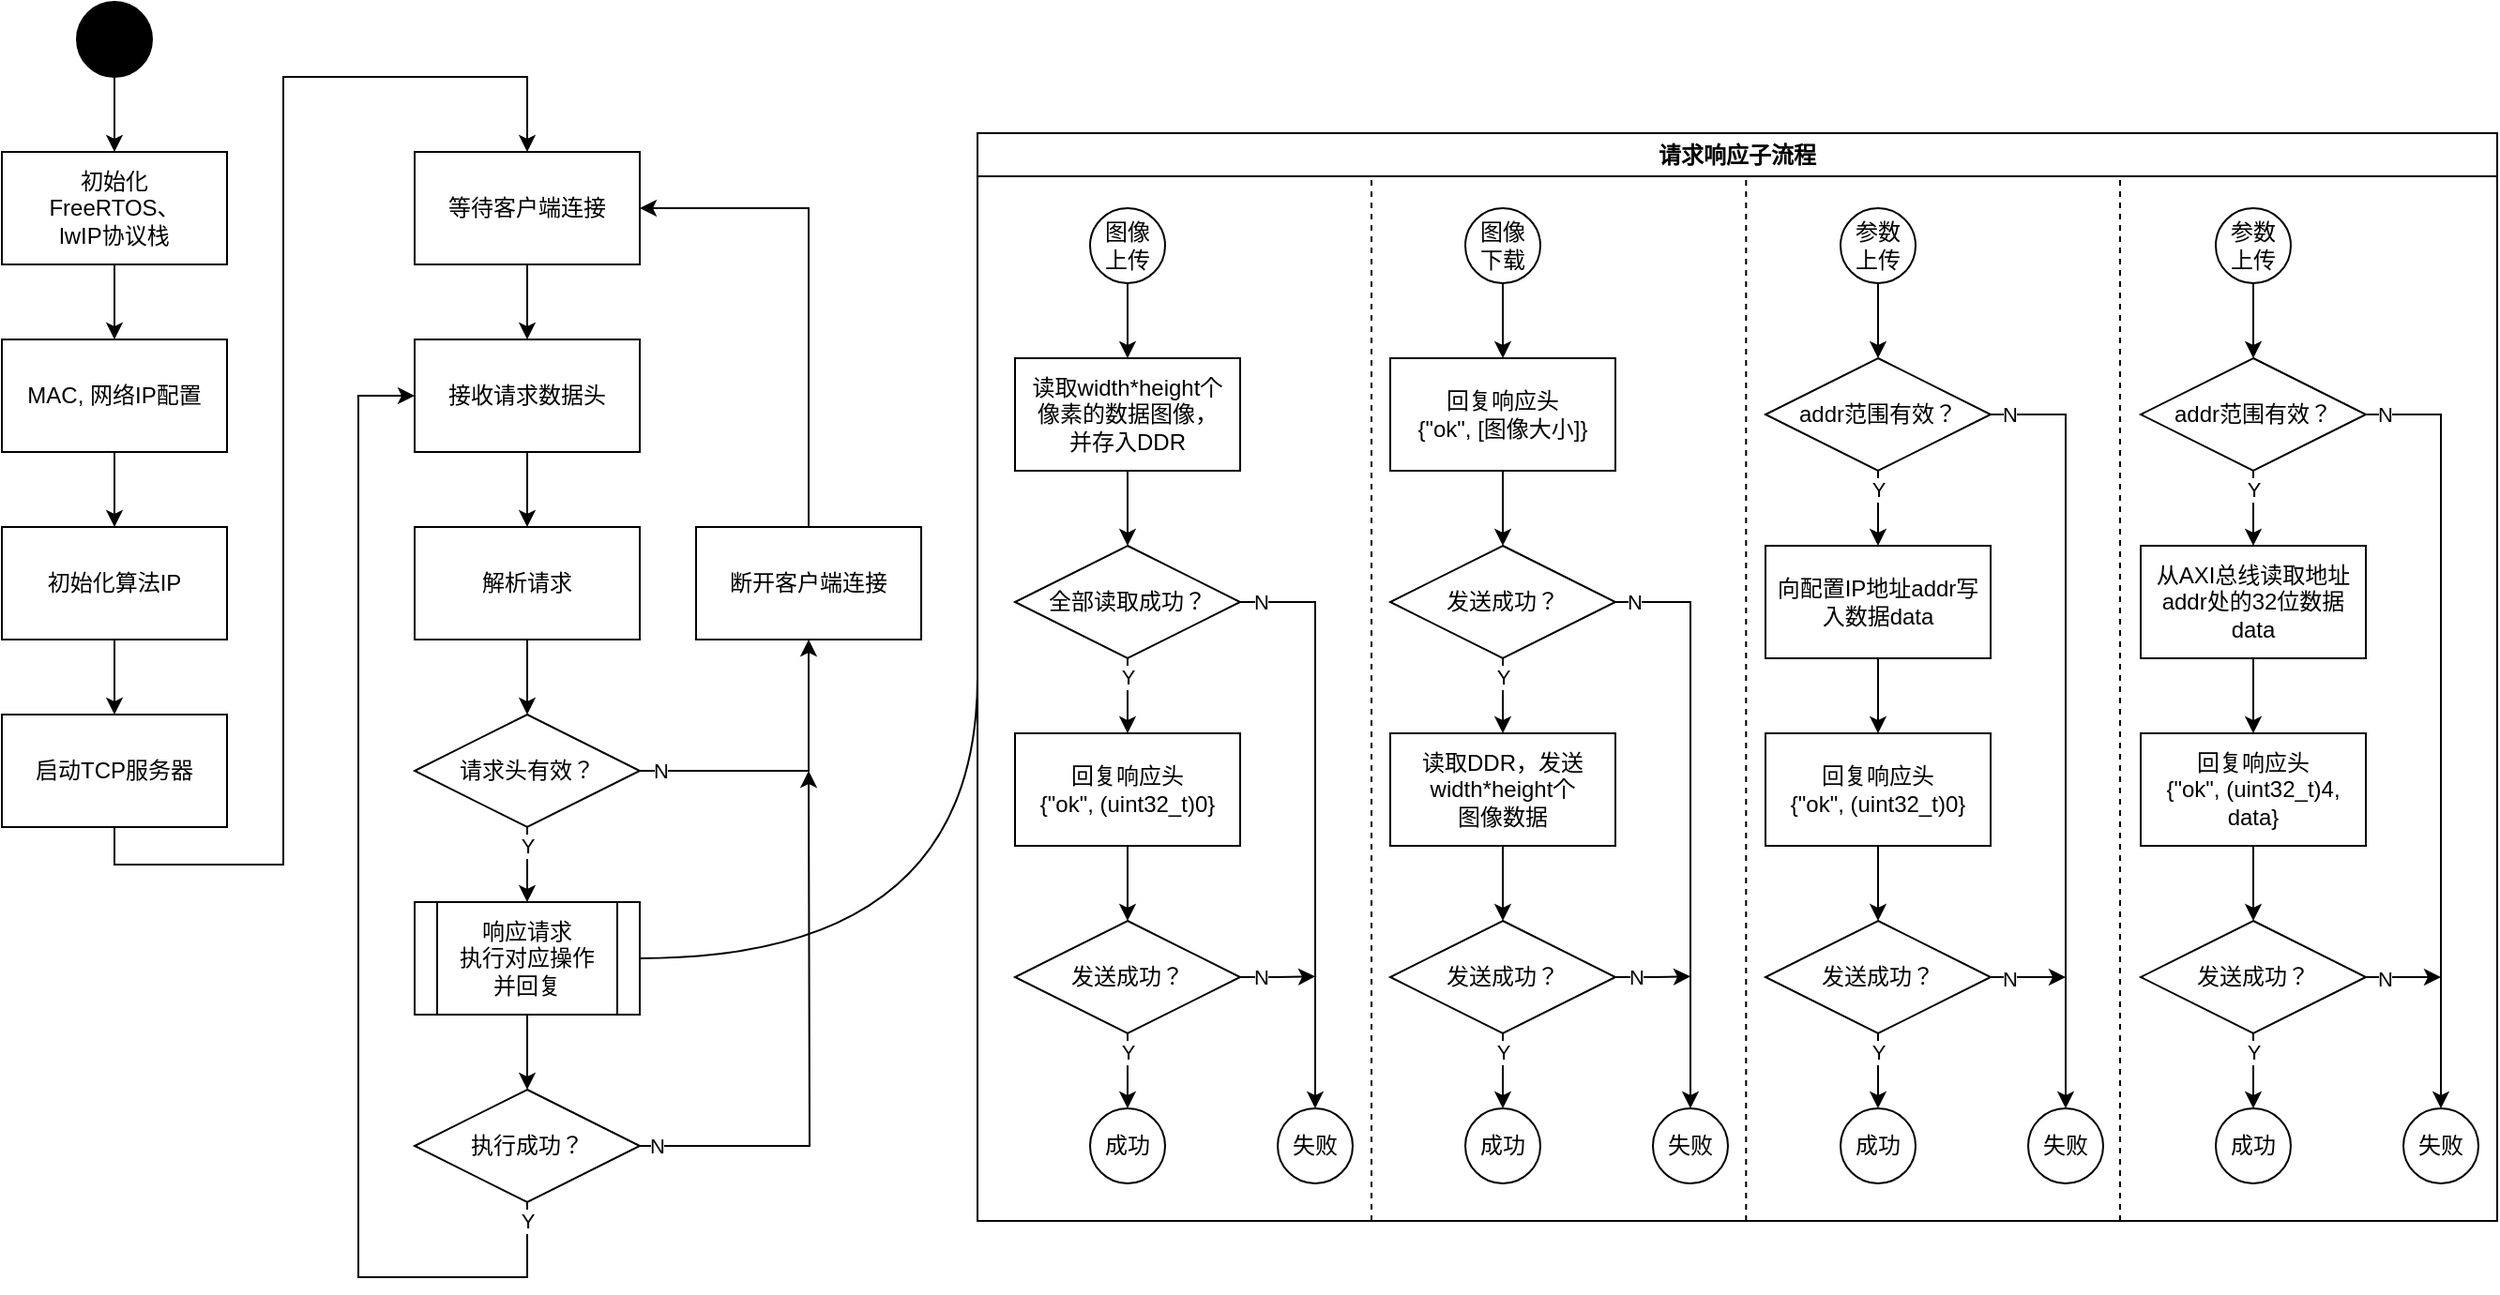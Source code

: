 <mxfile version="24.7.17">
  <diagram name="第 1 页" id="Av57uVPPr5neI0YAgq-q">
    <mxGraphModel dx="1740" dy="1040" grid="1" gridSize="10" guides="1" tooltips="1" connect="1" arrows="1" fold="1" page="1" pageScale="1" pageWidth="1169" pageHeight="827" math="0" shadow="0">
      <root>
        <mxCell id="0" />
        <mxCell id="1" parent="0" />
        <mxCell id="zGsJtaL-EvxE9tPqCpzB-6" value="" style="edgeStyle=orthogonalEdgeStyle;rounded=0;orthogonalLoop=1;jettySize=auto;html=1;entryX=0.5;entryY=0;entryDx=0;entryDy=0;exitX=0.5;exitY=1;exitDx=0;exitDy=0;" edge="1" parent="1" source="zGsJtaL-EvxE9tPqCpzB-1" target="zGsJtaL-EvxE9tPqCpzB-4">
          <mxGeometry relative="1" as="geometry">
            <mxPoint x="100" y="240" as="targetPoint" />
          </mxGeometry>
        </mxCell>
        <mxCell id="zGsJtaL-EvxE9tPqCpzB-1" value="初始化&lt;div&gt;FreeRTOS、&lt;/div&gt;&lt;div&gt;lwIP协议栈&lt;/div&gt;" style="rounded=0;whiteSpace=wrap;html=1;" vertex="1" parent="1">
          <mxGeometry x="40" y="120" width="120" height="60" as="geometry" />
        </mxCell>
        <mxCell id="zGsJtaL-EvxE9tPqCpzB-3" style="edgeStyle=orthogonalEdgeStyle;rounded=0;orthogonalLoop=1;jettySize=auto;html=1;exitX=0.5;exitY=1;exitDx=0;exitDy=0;entryX=0.5;entryY=0;entryDx=0;entryDy=0;" edge="1" parent="1" source="zGsJtaL-EvxE9tPqCpzB-2" target="zGsJtaL-EvxE9tPqCpzB-1">
          <mxGeometry relative="1" as="geometry" />
        </mxCell>
        <mxCell id="zGsJtaL-EvxE9tPqCpzB-2" value="" style="ellipse;whiteSpace=wrap;html=1;aspect=fixed;fillColor=#000000;" vertex="1" parent="1">
          <mxGeometry x="80" y="40" width="40" height="40" as="geometry" />
        </mxCell>
        <mxCell id="zGsJtaL-EvxE9tPqCpzB-10" style="edgeStyle=orthogonalEdgeStyle;rounded=0;orthogonalLoop=1;jettySize=auto;html=1;exitX=0.5;exitY=1;exitDx=0;exitDy=0;entryX=0.5;entryY=0;entryDx=0;entryDy=0;" edge="1" parent="1" source="zGsJtaL-EvxE9tPqCpzB-4" target="zGsJtaL-EvxE9tPqCpzB-8">
          <mxGeometry relative="1" as="geometry" />
        </mxCell>
        <mxCell id="zGsJtaL-EvxE9tPqCpzB-4" value="MAC, 网络IP配置" style="rounded=0;whiteSpace=wrap;html=1;" vertex="1" parent="1">
          <mxGeometry x="40" y="220" width="120" height="60" as="geometry" />
        </mxCell>
        <mxCell id="zGsJtaL-EvxE9tPqCpzB-11" style="edgeStyle=orthogonalEdgeStyle;rounded=0;orthogonalLoop=1;jettySize=auto;html=1;exitX=0.5;exitY=1;exitDx=0;exitDy=0;entryX=0.5;entryY=0;entryDx=0;entryDy=0;" edge="1" parent="1" source="zGsJtaL-EvxE9tPqCpzB-8" target="zGsJtaL-EvxE9tPqCpzB-12">
          <mxGeometry relative="1" as="geometry">
            <mxPoint x="100" y="420" as="targetPoint" />
          </mxGeometry>
        </mxCell>
        <mxCell id="zGsJtaL-EvxE9tPqCpzB-8" value="初始化算法IP" style="rounded=0;whiteSpace=wrap;html=1;" vertex="1" parent="1">
          <mxGeometry x="40" y="320" width="120" height="60" as="geometry" />
        </mxCell>
        <mxCell id="zGsJtaL-EvxE9tPqCpzB-15" style="edgeStyle=orthogonalEdgeStyle;rounded=0;orthogonalLoop=1;jettySize=auto;html=1;exitX=0.5;exitY=1;exitDx=0;exitDy=0;entryX=0.5;entryY=0;entryDx=0;entryDy=0;" edge="1" parent="1" source="zGsJtaL-EvxE9tPqCpzB-12" target="zGsJtaL-EvxE9tPqCpzB-14">
          <mxGeometry relative="1" as="geometry">
            <Array as="points">
              <mxPoint x="100" y="500" />
              <mxPoint x="190" y="500" />
              <mxPoint x="190" y="80" />
              <mxPoint x="320" y="80" />
            </Array>
          </mxGeometry>
        </mxCell>
        <mxCell id="zGsJtaL-EvxE9tPqCpzB-12" value="启动TCP服务器" style="rounded=0;whiteSpace=wrap;html=1;" vertex="1" parent="1">
          <mxGeometry x="40" y="420" width="120" height="60" as="geometry" />
        </mxCell>
        <mxCell id="zGsJtaL-EvxE9tPqCpzB-16" style="edgeStyle=orthogonalEdgeStyle;rounded=0;orthogonalLoop=1;jettySize=auto;html=1;exitX=0.5;exitY=1;exitDx=0;exitDy=0;" edge="1" parent="1" source="zGsJtaL-EvxE9tPqCpzB-14">
          <mxGeometry relative="1" as="geometry">
            <mxPoint x="320" y="220" as="targetPoint" />
          </mxGeometry>
        </mxCell>
        <mxCell id="zGsJtaL-EvxE9tPqCpzB-14" value="等待客户端连接" style="rounded=0;whiteSpace=wrap;html=1;" vertex="1" parent="1">
          <mxGeometry x="260" y="120" width="120" height="60" as="geometry" />
        </mxCell>
        <mxCell id="zGsJtaL-EvxE9tPqCpzB-24" style="edgeStyle=orthogonalEdgeStyle;rounded=0;orthogonalLoop=1;jettySize=auto;html=1;exitX=0.5;exitY=1;exitDx=0;exitDy=0;entryX=0.5;entryY=0;entryDx=0;entryDy=0;" edge="1" parent="1" source="zGsJtaL-EvxE9tPqCpzB-17" target="zGsJtaL-EvxE9tPqCpzB-18">
          <mxGeometry relative="1" as="geometry" />
        </mxCell>
        <mxCell id="zGsJtaL-EvxE9tPqCpzB-17" value="接收请求数据头" style="rounded=0;whiteSpace=wrap;html=1;" vertex="1" parent="1">
          <mxGeometry x="260" y="220" width="120" height="60" as="geometry" />
        </mxCell>
        <mxCell id="zGsJtaL-EvxE9tPqCpzB-20" style="edgeStyle=orthogonalEdgeStyle;rounded=0;orthogonalLoop=1;jettySize=auto;html=1;entryX=0.5;entryY=0;entryDx=0;entryDy=0;exitX=0.5;exitY=1;exitDx=0;exitDy=0;" edge="1" parent="1" source="zGsJtaL-EvxE9tPqCpzB-22" target="zGsJtaL-EvxE9tPqCpzB-50">
          <mxGeometry relative="1" as="geometry">
            <mxPoint x="320" y="520" as="targetPoint" />
          </mxGeometry>
        </mxCell>
        <mxCell id="zGsJtaL-EvxE9tPqCpzB-37" value="Y" style="edgeLabel;html=1;align=center;verticalAlign=middle;resizable=0;points=[];" vertex="1" connectable="0" parent="zGsJtaL-EvxE9tPqCpzB-20">
          <mxGeometry x="-0.46" relative="1" as="geometry">
            <mxPoint y="-1" as="offset" />
          </mxGeometry>
        </mxCell>
        <mxCell id="zGsJtaL-EvxE9tPqCpzB-25" style="edgeStyle=orthogonalEdgeStyle;rounded=0;orthogonalLoop=1;jettySize=auto;html=1;exitX=0.5;exitY=1;exitDx=0;exitDy=0;entryX=0.5;entryY=0;entryDx=0;entryDy=0;" edge="1" parent="1" source="zGsJtaL-EvxE9tPqCpzB-18" target="zGsJtaL-EvxE9tPqCpzB-22">
          <mxGeometry relative="1" as="geometry" />
        </mxCell>
        <mxCell id="zGsJtaL-EvxE9tPqCpzB-18" value="解析请求" style="rounded=0;whiteSpace=wrap;html=1;" vertex="1" parent="1">
          <mxGeometry x="260" y="320" width="120" height="60" as="geometry" />
        </mxCell>
        <mxCell id="zGsJtaL-EvxE9tPqCpzB-33" style="edgeStyle=orthogonalEdgeStyle;rounded=0;orthogonalLoop=1;jettySize=auto;html=1;exitX=0.5;exitY=1;exitDx=0;exitDy=0;entryX=0.5;entryY=0;entryDx=0;entryDy=0;" edge="1" parent="1" source="zGsJtaL-EvxE9tPqCpzB-50" target="zGsJtaL-EvxE9tPqCpzB-31">
          <mxGeometry relative="1" as="geometry">
            <mxPoint x="320" y="580" as="sourcePoint" />
          </mxGeometry>
        </mxCell>
        <mxCell id="zGsJtaL-EvxE9tPqCpzB-29" style="edgeStyle=orthogonalEdgeStyle;rounded=0;orthogonalLoop=1;jettySize=auto;html=1;exitX=1;exitY=0.5;exitDx=0;exitDy=0;entryX=0.5;entryY=1;entryDx=0;entryDy=0;" edge="1" parent="1" source="zGsJtaL-EvxE9tPqCpzB-22" target="zGsJtaL-EvxE9tPqCpzB-27">
          <mxGeometry relative="1" as="geometry" />
        </mxCell>
        <mxCell id="zGsJtaL-EvxE9tPqCpzB-38" value="N" style="edgeLabel;html=1;align=center;verticalAlign=middle;resizable=0;points=[];" vertex="1" connectable="0" parent="zGsJtaL-EvxE9tPqCpzB-29">
          <mxGeometry x="-0.708" relative="1" as="geometry">
            <mxPoint x="-13" as="offset" />
          </mxGeometry>
        </mxCell>
        <mxCell id="zGsJtaL-EvxE9tPqCpzB-22" value="请求头有效？" style="rhombus;whiteSpace=wrap;html=1;" vertex="1" parent="1">
          <mxGeometry x="260" y="420" width="120" height="60" as="geometry" />
        </mxCell>
        <mxCell id="zGsJtaL-EvxE9tPqCpzB-28" style="edgeStyle=orthogonalEdgeStyle;rounded=0;orthogonalLoop=1;jettySize=auto;html=1;exitX=0.5;exitY=0;exitDx=0;exitDy=0;entryX=1;entryY=0.5;entryDx=0;entryDy=0;" edge="1" parent="1" source="zGsJtaL-EvxE9tPqCpzB-27" target="zGsJtaL-EvxE9tPqCpzB-14">
          <mxGeometry relative="1" as="geometry" />
        </mxCell>
        <mxCell id="zGsJtaL-EvxE9tPqCpzB-27" value="断开客户端连接" style="rounded=0;whiteSpace=wrap;html=1;" vertex="1" parent="1">
          <mxGeometry x="410" y="320" width="120" height="60" as="geometry" />
        </mxCell>
        <mxCell id="zGsJtaL-EvxE9tPqCpzB-32" style="edgeStyle=orthogonalEdgeStyle;rounded=0;orthogonalLoop=1;jettySize=auto;html=1;exitX=1;exitY=0.5;exitDx=0;exitDy=0;" edge="1" parent="1" source="zGsJtaL-EvxE9tPqCpzB-31">
          <mxGeometry relative="1" as="geometry">
            <mxPoint x="470" y="450" as="targetPoint" />
          </mxGeometry>
        </mxCell>
        <mxCell id="zGsJtaL-EvxE9tPqCpzB-39" value="N" style="edgeLabel;html=1;align=center;verticalAlign=middle;resizable=0;points=[];" vertex="1" connectable="0" parent="zGsJtaL-EvxE9tPqCpzB-32">
          <mxGeometry x="-0.84" relative="1" as="geometry">
            <mxPoint x="-14" as="offset" />
          </mxGeometry>
        </mxCell>
        <mxCell id="zGsJtaL-EvxE9tPqCpzB-34" style="edgeStyle=orthogonalEdgeStyle;rounded=0;orthogonalLoop=1;jettySize=auto;html=1;exitX=0.5;exitY=1;exitDx=0;exitDy=0;entryX=0;entryY=0.5;entryDx=0;entryDy=0;" edge="1" parent="1" source="zGsJtaL-EvxE9tPqCpzB-31" target="zGsJtaL-EvxE9tPqCpzB-17">
          <mxGeometry relative="1" as="geometry">
            <Array as="points">
              <mxPoint x="320" y="720" />
              <mxPoint x="230" y="720" />
              <mxPoint x="230" y="250" />
            </Array>
          </mxGeometry>
        </mxCell>
        <mxCell id="zGsJtaL-EvxE9tPqCpzB-40" value="Y" style="edgeLabel;html=1;align=center;verticalAlign=middle;resizable=0;points=[];" vertex="1" connectable="0" parent="zGsJtaL-EvxE9tPqCpzB-34">
          <mxGeometry x="-0.95" y="2" relative="1" as="geometry">
            <mxPoint x="-2" y="-6" as="offset" />
          </mxGeometry>
        </mxCell>
        <mxCell id="zGsJtaL-EvxE9tPqCpzB-31" value="执行成功？" style="rhombus;whiteSpace=wrap;html=1;" vertex="1" parent="1">
          <mxGeometry x="260" y="620" width="120" height="60" as="geometry" />
        </mxCell>
        <mxCell id="zGsJtaL-EvxE9tPqCpzB-44" style="edgeStyle=orthogonalEdgeStyle;rounded=0;orthogonalLoop=1;jettySize=auto;html=1;exitX=0.5;exitY=1;exitDx=0;exitDy=0;entryX=0.5;entryY=0;entryDx=0;entryDy=0;" edge="1" parent="1" source="zGsJtaL-EvxE9tPqCpzB-42" target="zGsJtaL-EvxE9tPqCpzB-43">
          <mxGeometry relative="1" as="geometry" />
        </mxCell>
        <mxCell id="zGsJtaL-EvxE9tPqCpzB-42" value="读取width*height个&lt;div&gt;像素的数据图像，&lt;/div&gt;&lt;div&gt;并存入DDR&lt;/div&gt;" style="rounded=0;whiteSpace=wrap;html=1;" vertex="1" parent="1">
          <mxGeometry x="580" y="230" width="120" height="60" as="geometry" />
        </mxCell>
        <mxCell id="zGsJtaL-EvxE9tPqCpzB-48" style="edgeStyle=orthogonalEdgeStyle;rounded=0;orthogonalLoop=1;jettySize=auto;html=1;exitX=0.5;exitY=1;exitDx=0;exitDy=0;entryX=0.5;entryY=0;entryDx=0;entryDy=0;" edge="1" parent="1" source="zGsJtaL-EvxE9tPqCpzB-43" target="zGsJtaL-EvxE9tPqCpzB-47">
          <mxGeometry relative="1" as="geometry">
            <mxPoint x="800" y="410" as="targetPoint" />
            <Array as="points">
              <mxPoint x="640" y="420" />
              <mxPoint x="640" y="420" />
            </Array>
          </mxGeometry>
        </mxCell>
        <mxCell id="zGsJtaL-EvxE9tPqCpzB-110" value="Y" style="edgeLabel;html=1;align=center;verticalAlign=middle;resizable=0;points=[];" vertex="1" connectable="0" parent="zGsJtaL-EvxE9tPqCpzB-48">
          <mxGeometry x="0.06" y="-1" relative="1" as="geometry">
            <mxPoint x="1" y="-11" as="offset" />
          </mxGeometry>
        </mxCell>
        <mxCell id="zGsJtaL-EvxE9tPqCpzB-58" style="edgeStyle=orthogonalEdgeStyle;rounded=0;orthogonalLoop=1;jettySize=auto;html=1;exitX=1;exitY=0.5;exitDx=0;exitDy=0;entryX=0.5;entryY=0;entryDx=0;entryDy=0;" edge="1" parent="1" source="zGsJtaL-EvxE9tPqCpzB-43" target="zGsJtaL-EvxE9tPqCpzB-53">
          <mxGeometry relative="1" as="geometry" />
        </mxCell>
        <mxCell id="zGsJtaL-EvxE9tPqCpzB-109" value="N" style="edgeLabel;html=1;align=center;verticalAlign=middle;resizable=0;points=[];" vertex="1" connectable="0" parent="zGsJtaL-EvxE9tPqCpzB-58">
          <mxGeometry x="-0.907" y="1" relative="1" as="geometry">
            <mxPoint x="-4" y="1" as="offset" />
          </mxGeometry>
        </mxCell>
        <mxCell id="zGsJtaL-EvxE9tPqCpzB-43" value="全部读取成功？" style="rhombus;whiteSpace=wrap;html=1;" vertex="1" parent="1">
          <mxGeometry x="580" y="330" width="120" height="60" as="geometry" />
        </mxCell>
        <mxCell id="zGsJtaL-EvxE9tPqCpzB-46" style="edgeStyle=orthogonalEdgeStyle;rounded=0;orthogonalLoop=1;jettySize=auto;html=1;exitX=0.5;exitY=1;exitDx=0;exitDy=0;entryX=0.5;entryY=0;entryDx=0;entryDy=0;" edge="1" parent="1" source="zGsJtaL-EvxE9tPqCpzB-51" target="zGsJtaL-EvxE9tPqCpzB-42">
          <mxGeometry relative="1" as="geometry">
            <mxPoint x="640" y="190.0" as="sourcePoint" />
          </mxGeometry>
        </mxCell>
        <mxCell id="zGsJtaL-EvxE9tPqCpzB-47" value="回复响应头&lt;div&gt;{&quot;ok&quot;, (uint32_t)0}&lt;/div&gt;" style="rounded=0;whiteSpace=wrap;html=1;" vertex="1" parent="1">
          <mxGeometry x="580" y="430" width="120" height="60" as="geometry" />
        </mxCell>
        <mxCell id="zGsJtaL-EvxE9tPqCpzB-125" style="edgeStyle=orthogonalEdgeStyle;rounded=0;orthogonalLoop=1;jettySize=auto;html=1;exitX=1;exitY=0.5;exitDx=0;exitDy=0;entryX=0;entryY=0.5;entryDx=0;entryDy=0;curved=1;endArrow=none;endFill=0;" edge="1" parent="1" source="zGsJtaL-EvxE9tPqCpzB-50" target="zGsJtaL-EvxE9tPqCpzB-107">
          <mxGeometry relative="1" as="geometry">
            <Array as="points">
              <mxPoint x="560" y="550" />
            </Array>
          </mxGeometry>
        </mxCell>
        <mxCell id="zGsJtaL-EvxE9tPqCpzB-50" value="响应请求&lt;div&gt;执行对应操作&lt;/div&gt;&lt;div&gt;并回复&lt;/div&gt;" style="shape=process;whiteSpace=wrap;html=1;backgroundOutline=1;" vertex="1" parent="1">
          <mxGeometry x="260" y="520" width="120" height="60" as="geometry" />
        </mxCell>
        <mxCell id="zGsJtaL-EvxE9tPqCpzB-51" value="图像&lt;div&gt;上传&lt;/div&gt;" style="ellipse;whiteSpace=wrap;html=1;aspect=fixed;" vertex="1" parent="1">
          <mxGeometry x="620" y="150" width="40" height="40" as="geometry" />
        </mxCell>
        <mxCell id="zGsJtaL-EvxE9tPqCpzB-52" value="成功" style="ellipse;whiteSpace=wrap;html=1;aspect=fixed;" vertex="1" parent="1">
          <mxGeometry x="620" y="630" width="40" height="40" as="geometry" />
        </mxCell>
        <mxCell id="zGsJtaL-EvxE9tPqCpzB-53" value="失败" style="ellipse;whiteSpace=wrap;html=1;aspect=fixed;" vertex="1" parent="1">
          <mxGeometry x="720" y="630" width="40" height="40" as="geometry" />
        </mxCell>
        <mxCell id="zGsJtaL-EvxE9tPqCpzB-57" style="edgeStyle=orthogonalEdgeStyle;rounded=0;orthogonalLoop=1;jettySize=auto;html=1;exitX=0.5;exitY=1;exitDx=0;exitDy=0;entryX=0.5;entryY=0;entryDx=0;entryDy=0;" edge="1" parent="1" source="zGsJtaL-EvxE9tPqCpzB-55" target="zGsJtaL-EvxE9tPqCpzB-52">
          <mxGeometry relative="1" as="geometry" />
        </mxCell>
        <mxCell id="zGsJtaL-EvxE9tPqCpzB-112" value="Y" style="edgeLabel;html=1;align=center;verticalAlign=middle;resizable=0;points=[];" vertex="1" connectable="0" parent="zGsJtaL-EvxE9tPqCpzB-57">
          <mxGeometry x="0.188" relative="1" as="geometry">
            <mxPoint y="-14" as="offset" />
          </mxGeometry>
        </mxCell>
        <mxCell id="zGsJtaL-EvxE9tPqCpzB-59" style="edgeStyle=orthogonalEdgeStyle;rounded=0;orthogonalLoop=1;jettySize=auto;html=1;exitX=1;exitY=0.5;exitDx=0;exitDy=0;" edge="1" parent="1" source="zGsJtaL-EvxE9tPqCpzB-55">
          <mxGeometry relative="1" as="geometry">
            <mxPoint x="740" y="559.667" as="targetPoint" />
          </mxGeometry>
        </mxCell>
        <mxCell id="zGsJtaL-EvxE9tPqCpzB-111" value="N" style="edgeLabel;html=1;align=center;verticalAlign=middle;resizable=0;points=[];" vertex="1" connectable="0" parent="zGsJtaL-EvxE9tPqCpzB-59">
          <mxGeometry x="-0.488" y="1" relative="1" as="geometry">
            <mxPoint y="1" as="offset" />
          </mxGeometry>
        </mxCell>
        <mxCell id="zGsJtaL-EvxE9tPqCpzB-55" value="发送成功？" style="rhombus;whiteSpace=wrap;html=1;" vertex="1" parent="1">
          <mxGeometry x="580" y="530" width="120" height="60" as="geometry" />
        </mxCell>
        <mxCell id="zGsJtaL-EvxE9tPqCpzB-56" style="edgeStyle=orthogonalEdgeStyle;rounded=0;orthogonalLoop=1;jettySize=auto;html=1;exitX=0.5;exitY=1;exitDx=0;exitDy=0;entryX=0.5;entryY=0;entryDx=0;entryDy=0;" edge="1" parent="1" source="zGsJtaL-EvxE9tPqCpzB-47" target="zGsJtaL-EvxE9tPqCpzB-55">
          <mxGeometry relative="1" as="geometry" />
        </mxCell>
        <mxCell id="zGsJtaL-EvxE9tPqCpzB-60" style="edgeStyle=orthogonalEdgeStyle;rounded=0;orthogonalLoop=1;jettySize=auto;html=1;exitX=0.5;exitY=1;exitDx=0;exitDy=0;entryX=0.5;entryY=0;entryDx=0;entryDy=0;" edge="1" parent="1" source="zGsJtaL-EvxE9tPqCpzB-61" target="zGsJtaL-EvxE9tPqCpzB-64">
          <mxGeometry relative="1" as="geometry" />
        </mxCell>
        <mxCell id="zGsJtaL-EvxE9tPqCpzB-61" value="回复响应头&lt;div&gt;{&quot;ok&quot;, [图像大小]}&lt;/div&gt;" style="rounded=0;whiteSpace=wrap;html=1;" vertex="1" parent="1">
          <mxGeometry x="780" y="230" width="120" height="60" as="geometry" />
        </mxCell>
        <mxCell id="zGsJtaL-EvxE9tPqCpzB-62" style="edgeStyle=orthogonalEdgeStyle;rounded=0;orthogonalLoop=1;jettySize=auto;html=1;exitX=0.5;exitY=1;exitDx=0;exitDy=0;entryX=0.5;entryY=0;entryDx=0;entryDy=0;" edge="1" parent="1" source="zGsJtaL-EvxE9tPqCpzB-64" target="zGsJtaL-EvxE9tPqCpzB-66">
          <mxGeometry relative="1" as="geometry">
            <mxPoint x="1000" y="410" as="targetPoint" />
            <Array as="points">
              <mxPoint x="840" y="420" />
              <mxPoint x="840" y="420" />
            </Array>
          </mxGeometry>
        </mxCell>
        <mxCell id="zGsJtaL-EvxE9tPqCpzB-116" value="Y" style="edgeLabel;html=1;align=center;verticalAlign=middle;resizable=0;points=[];" vertex="1" connectable="0" parent="zGsJtaL-EvxE9tPqCpzB-62">
          <mxGeometry x="-0.026" y="2" relative="1" as="geometry">
            <mxPoint x="-2" y="-10" as="offset" />
          </mxGeometry>
        </mxCell>
        <mxCell id="zGsJtaL-EvxE9tPqCpzB-63" style="edgeStyle=orthogonalEdgeStyle;rounded=0;orthogonalLoop=1;jettySize=auto;html=1;exitX=1;exitY=0.5;exitDx=0;exitDy=0;entryX=0.5;entryY=0;entryDx=0;entryDy=0;" edge="1" parent="1" source="zGsJtaL-EvxE9tPqCpzB-64" target="zGsJtaL-EvxE9tPqCpzB-69">
          <mxGeometry relative="1" as="geometry" />
        </mxCell>
        <mxCell id="zGsJtaL-EvxE9tPqCpzB-115" value="N" style="edgeLabel;html=1;align=center;verticalAlign=middle;resizable=0;points=[];" vertex="1" connectable="0" parent="zGsJtaL-EvxE9tPqCpzB-63">
          <mxGeometry x="-0.817" y="-1" relative="1" as="geometry">
            <mxPoint x="-19" y="-1" as="offset" />
          </mxGeometry>
        </mxCell>
        <mxCell id="zGsJtaL-EvxE9tPqCpzB-64" value="发送成功？" style="rhombus;whiteSpace=wrap;html=1;" vertex="1" parent="1">
          <mxGeometry x="780" y="330" width="120" height="60" as="geometry" />
        </mxCell>
        <mxCell id="zGsJtaL-EvxE9tPqCpzB-65" style="edgeStyle=orthogonalEdgeStyle;rounded=0;orthogonalLoop=1;jettySize=auto;html=1;exitX=0.5;exitY=1;exitDx=0;exitDy=0;entryX=0.5;entryY=0;entryDx=0;entryDy=0;" edge="1" parent="1" source="zGsJtaL-EvxE9tPqCpzB-67" target="zGsJtaL-EvxE9tPqCpzB-61">
          <mxGeometry relative="1" as="geometry">
            <mxPoint x="840" y="190.0" as="sourcePoint" />
          </mxGeometry>
        </mxCell>
        <mxCell id="zGsJtaL-EvxE9tPqCpzB-66" value="读取DDR，发送width*height个&lt;div&gt;图像数据&lt;/div&gt;" style="rounded=0;whiteSpace=wrap;html=1;" vertex="1" parent="1">
          <mxGeometry x="780" y="430" width="120" height="60" as="geometry" />
        </mxCell>
        <mxCell id="zGsJtaL-EvxE9tPqCpzB-67" value="图像&lt;div&gt;下载&lt;/div&gt;" style="ellipse;whiteSpace=wrap;html=1;aspect=fixed;" vertex="1" parent="1">
          <mxGeometry x="820" y="150" width="40" height="40" as="geometry" />
        </mxCell>
        <mxCell id="zGsJtaL-EvxE9tPqCpzB-68" value="成功" style="ellipse;whiteSpace=wrap;html=1;aspect=fixed;" vertex="1" parent="1">
          <mxGeometry x="820" y="630" width="40" height="40" as="geometry" />
        </mxCell>
        <mxCell id="zGsJtaL-EvxE9tPqCpzB-69" value="失败" style="ellipse;whiteSpace=wrap;html=1;aspect=fixed;" vertex="1" parent="1">
          <mxGeometry x="920" y="630" width="40" height="40" as="geometry" />
        </mxCell>
        <mxCell id="zGsJtaL-EvxE9tPqCpzB-70" style="edgeStyle=orthogonalEdgeStyle;rounded=0;orthogonalLoop=1;jettySize=auto;html=1;exitX=0.5;exitY=1;exitDx=0;exitDy=0;entryX=0.5;entryY=0;entryDx=0;entryDy=0;" edge="1" parent="1" source="zGsJtaL-EvxE9tPqCpzB-72" target="zGsJtaL-EvxE9tPqCpzB-68">
          <mxGeometry relative="1" as="geometry" />
        </mxCell>
        <mxCell id="zGsJtaL-EvxE9tPqCpzB-113" value="Y" style="edgeLabel;html=1;align=center;verticalAlign=middle;resizable=0;points=[];" vertex="1" connectable="0" parent="zGsJtaL-EvxE9tPqCpzB-70">
          <mxGeometry x="0.188" y="3" relative="1" as="geometry">
            <mxPoint x="-3" y="-14" as="offset" />
          </mxGeometry>
        </mxCell>
        <mxCell id="zGsJtaL-EvxE9tPqCpzB-71" style="edgeStyle=orthogonalEdgeStyle;rounded=0;orthogonalLoop=1;jettySize=auto;html=1;exitX=1;exitY=0.5;exitDx=0;exitDy=0;" edge="1" parent="1" source="zGsJtaL-EvxE9tPqCpzB-72">
          <mxGeometry relative="1" as="geometry">
            <mxPoint x="940" y="559.667" as="targetPoint" />
          </mxGeometry>
        </mxCell>
        <mxCell id="zGsJtaL-EvxE9tPqCpzB-114" value="N" style="edgeLabel;html=1;align=center;verticalAlign=middle;resizable=0;points=[];" vertex="1" connectable="0" parent="zGsJtaL-EvxE9tPqCpzB-71">
          <mxGeometry x="-0.036" y="4" relative="1" as="geometry">
            <mxPoint x="-9" y="4" as="offset" />
          </mxGeometry>
        </mxCell>
        <mxCell id="zGsJtaL-EvxE9tPqCpzB-72" value="发送成功？" style="rhombus;whiteSpace=wrap;html=1;" vertex="1" parent="1">
          <mxGeometry x="780" y="530" width="120" height="60" as="geometry" />
        </mxCell>
        <mxCell id="zGsJtaL-EvxE9tPqCpzB-73" style="edgeStyle=orthogonalEdgeStyle;rounded=0;orthogonalLoop=1;jettySize=auto;html=1;exitX=0.5;exitY=1;exitDx=0;exitDy=0;entryX=0.5;entryY=0;entryDx=0;entryDy=0;" edge="1" parent="1" source="zGsJtaL-EvxE9tPqCpzB-66" target="zGsJtaL-EvxE9tPqCpzB-72">
          <mxGeometry relative="1" as="geometry" />
        </mxCell>
        <mxCell id="zGsJtaL-EvxE9tPqCpzB-74" style="edgeStyle=orthogonalEdgeStyle;rounded=0;orthogonalLoop=1;jettySize=auto;html=1;exitX=0.5;exitY=1;exitDx=0;exitDy=0;entryX=0.5;entryY=0;entryDx=0;entryDy=0;" edge="1" parent="1" source="zGsJtaL-EvxE9tPqCpzB-75" target="zGsJtaL-EvxE9tPqCpzB-80">
          <mxGeometry relative="1" as="geometry">
            <mxPoint x="1040" y="430" as="targetPoint" />
          </mxGeometry>
        </mxCell>
        <mxCell id="zGsJtaL-EvxE9tPqCpzB-75" value="向配置IP地址addr写入数据data" style="rounded=0;whiteSpace=wrap;html=1;" vertex="1" parent="1">
          <mxGeometry x="980" y="330" width="120" height="60" as="geometry" />
        </mxCell>
        <mxCell id="zGsJtaL-EvxE9tPqCpzB-79" style="edgeStyle=orthogonalEdgeStyle;rounded=0;orthogonalLoop=1;jettySize=auto;html=1;exitX=0.5;exitY=1;exitDx=0;exitDy=0;entryX=0.5;entryY=0;entryDx=0;entryDy=0;" edge="1" parent="1" source="zGsJtaL-EvxE9tPqCpzB-101" target="zGsJtaL-EvxE9tPqCpzB-75">
          <mxGeometry relative="1" as="geometry">
            <mxPoint x="1040" y="290" as="sourcePoint" />
          </mxGeometry>
        </mxCell>
        <mxCell id="zGsJtaL-EvxE9tPqCpzB-118" value="Y" style="edgeLabel;html=1;align=center;verticalAlign=middle;resizable=0;points=[];" vertex="1" connectable="0" parent="zGsJtaL-EvxE9tPqCpzB-79">
          <mxGeometry x="-0.24" y="1" relative="1" as="geometry">
            <mxPoint x="-1" y="-5" as="offset" />
          </mxGeometry>
        </mxCell>
        <mxCell id="zGsJtaL-EvxE9tPqCpzB-80" value="回复响应头&lt;div&gt;{&quot;ok&quot;, (uint32_t)0}&lt;/div&gt;" style="rounded=0;whiteSpace=wrap;html=1;" vertex="1" parent="1">
          <mxGeometry x="980" y="430" width="120" height="60" as="geometry" />
        </mxCell>
        <mxCell id="zGsJtaL-EvxE9tPqCpzB-81" value="参数&lt;div&gt;上传&lt;/div&gt;" style="ellipse;whiteSpace=wrap;html=1;aspect=fixed;" vertex="1" parent="1">
          <mxGeometry x="1020" y="150" width="40" height="40" as="geometry" />
        </mxCell>
        <mxCell id="zGsJtaL-EvxE9tPqCpzB-82" value="成功" style="ellipse;whiteSpace=wrap;html=1;aspect=fixed;" vertex="1" parent="1">
          <mxGeometry x="1020" y="630" width="40" height="40" as="geometry" />
        </mxCell>
        <mxCell id="zGsJtaL-EvxE9tPqCpzB-83" value="失败" style="ellipse;whiteSpace=wrap;html=1;aspect=fixed;" vertex="1" parent="1">
          <mxGeometry x="1120" y="630" width="40" height="40" as="geometry" />
        </mxCell>
        <mxCell id="zGsJtaL-EvxE9tPqCpzB-84" style="edgeStyle=orthogonalEdgeStyle;rounded=0;orthogonalLoop=1;jettySize=auto;html=1;exitX=0.5;exitY=1;exitDx=0;exitDy=0;entryX=0.5;entryY=0;entryDx=0;entryDy=0;" edge="1" parent="1" source="zGsJtaL-EvxE9tPqCpzB-86" target="zGsJtaL-EvxE9tPqCpzB-82">
          <mxGeometry relative="1" as="geometry" />
        </mxCell>
        <mxCell id="zGsJtaL-EvxE9tPqCpzB-120" value="Y" style="edgeLabel;html=1;align=center;verticalAlign=middle;resizable=0;points=[];" vertex="1" connectable="0" parent="zGsJtaL-EvxE9tPqCpzB-84">
          <mxGeometry x="-0.115" y="1" relative="1" as="geometry">
            <mxPoint x="-1" y="-8" as="offset" />
          </mxGeometry>
        </mxCell>
        <mxCell id="zGsJtaL-EvxE9tPqCpzB-85" style="edgeStyle=orthogonalEdgeStyle;rounded=0;orthogonalLoop=1;jettySize=auto;html=1;exitX=1;exitY=0.5;exitDx=0;exitDy=0;entryX=0.5;entryY=0;entryDx=0;entryDy=0;" edge="1" parent="1" source="zGsJtaL-EvxE9tPqCpzB-101" target="zGsJtaL-EvxE9tPqCpzB-83">
          <mxGeometry relative="1" as="geometry">
            <mxPoint x="1140" y="559.667" as="targetPoint" />
          </mxGeometry>
        </mxCell>
        <mxCell id="zGsJtaL-EvxE9tPqCpzB-117" value="N" style="edgeLabel;html=1;align=center;verticalAlign=middle;resizable=0;points=[];" vertex="1" connectable="0" parent="zGsJtaL-EvxE9tPqCpzB-85">
          <mxGeometry x="-0.894" y="1" relative="1" as="geometry">
            <mxPoint x="-12" y="1" as="offset" />
          </mxGeometry>
        </mxCell>
        <mxCell id="zGsJtaL-EvxE9tPqCpzB-103" style="edgeStyle=orthogonalEdgeStyle;rounded=0;orthogonalLoop=1;jettySize=auto;html=1;exitX=1;exitY=0.5;exitDx=0;exitDy=0;" edge="1" parent="1" source="zGsJtaL-EvxE9tPqCpzB-86">
          <mxGeometry relative="1" as="geometry">
            <mxPoint x="1140" y="560" as="targetPoint" />
          </mxGeometry>
        </mxCell>
        <mxCell id="zGsJtaL-EvxE9tPqCpzB-119" value="N" style="edgeLabel;html=1;align=center;verticalAlign=middle;resizable=0;points=[];" vertex="1" connectable="0" parent="zGsJtaL-EvxE9tPqCpzB-103">
          <mxGeometry x="0.298" relative="1" as="geometry">
            <mxPoint x="-16" as="offset" />
          </mxGeometry>
        </mxCell>
        <mxCell id="zGsJtaL-EvxE9tPqCpzB-86" value="发送成功？" style="rhombus;whiteSpace=wrap;html=1;" vertex="1" parent="1">
          <mxGeometry x="980" y="530" width="120" height="60" as="geometry" />
        </mxCell>
        <mxCell id="zGsJtaL-EvxE9tPqCpzB-87" style="edgeStyle=orthogonalEdgeStyle;rounded=0;orthogonalLoop=1;jettySize=auto;html=1;exitX=0.5;exitY=1;exitDx=0;exitDy=0;entryX=0.5;entryY=0;entryDx=0;entryDy=0;" edge="1" parent="1" source="zGsJtaL-EvxE9tPqCpzB-80" target="zGsJtaL-EvxE9tPqCpzB-86">
          <mxGeometry relative="1" as="geometry" />
        </mxCell>
        <mxCell id="zGsJtaL-EvxE9tPqCpzB-88" style="edgeStyle=orthogonalEdgeStyle;rounded=0;orthogonalLoop=1;jettySize=auto;html=1;exitX=0.5;exitY=1;exitDx=0;exitDy=0;entryX=0.5;entryY=0;entryDx=0;entryDy=0;" edge="1" parent="1" source="zGsJtaL-EvxE9tPqCpzB-89" target="zGsJtaL-EvxE9tPqCpzB-91">
          <mxGeometry relative="1" as="geometry">
            <mxPoint x="1240" y="430" as="targetPoint" />
          </mxGeometry>
        </mxCell>
        <mxCell id="zGsJtaL-EvxE9tPqCpzB-89" value="从AXI总线读取地址addr处的32位数据data" style="rounded=0;whiteSpace=wrap;html=1;" vertex="1" parent="1">
          <mxGeometry x="1180" y="330" width="120" height="60" as="geometry" />
        </mxCell>
        <mxCell id="zGsJtaL-EvxE9tPqCpzB-90" style="edgeStyle=orthogonalEdgeStyle;rounded=0;orthogonalLoop=1;jettySize=auto;html=1;exitX=0.5;exitY=1;exitDx=0;exitDy=0;entryX=0.5;entryY=0;entryDx=0;entryDy=0;" edge="1" parent="1" source="zGsJtaL-EvxE9tPqCpzB-104" target="zGsJtaL-EvxE9tPqCpzB-89">
          <mxGeometry relative="1" as="geometry">
            <mxPoint x="1240" y="190.0" as="sourcePoint" />
          </mxGeometry>
        </mxCell>
        <mxCell id="zGsJtaL-EvxE9tPqCpzB-124" value="Y" style="edgeLabel;html=1;align=center;verticalAlign=middle;resizable=0;points=[];" vertex="1" connectable="0" parent="zGsJtaL-EvxE9tPqCpzB-90">
          <mxGeometry x="-0.117" y="2" relative="1" as="geometry">
            <mxPoint x="-2" y="-8" as="offset" />
          </mxGeometry>
        </mxCell>
        <mxCell id="zGsJtaL-EvxE9tPqCpzB-91" value="回复响应头&lt;div&gt;{&quot;ok&quot;, (uint32_t)4, data}&lt;/div&gt;" style="rounded=0;whiteSpace=wrap;html=1;" vertex="1" parent="1">
          <mxGeometry x="1180" y="430" width="120" height="60" as="geometry" />
        </mxCell>
        <mxCell id="zGsJtaL-EvxE9tPqCpzB-92" value="参数&lt;div&gt;上传&lt;/div&gt;" style="ellipse;whiteSpace=wrap;html=1;aspect=fixed;" vertex="1" parent="1">
          <mxGeometry x="1220" y="150" width="40" height="40" as="geometry" />
        </mxCell>
        <mxCell id="zGsJtaL-EvxE9tPqCpzB-93" value="成功" style="ellipse;whiteSpace=wrap;html=1;aspect=fixed;" vertex="1" parent="1">
          <mxGeometry x="1220" y="630" width="40" height="40" as="geometry" />
        </mxCell>
        <mxCell id="zGsJtaL-EvxE9tPqCpzB-94" value="失败" style="ellipse;whiteSpace=wrap;html=1;aspect=fixed;" vertex="1" parent="1">
          <mxGeometry x="1320" y="630" width="40" height="40" as="geometry" />
        </mxCell>
        <mxCell id="zGsJtaL-EvxE9tPqCpzB-95" style="edgeStyle=orthogonalEdgeStyle;rounded=0;orthogonalLoop=1;jettySize=auto;html=1;exitX=0.5;exitY=1;exitDx=0;exitDy=0;entryX=0.5;entryY=0;entryDx=0;entryDy=0;" edge="1" parent="1" source="zGsJtaL-EvxE9tPqCpzB-97" target="zGsJtaL-EvxE9tPqCpzB-93">
          <mxGeometry relative="1" as="geometry" />
        </mxCell>
        <mxCell id="zGsJtaL-EvxE9tPqCpzB-121" value="Y" style="edgeLabel;html=1;align=center;verticalAlign=middle;resizable=0;points=[];" vertex="1" connectable="0" parent="zGsJtaL-EvxE9tPqCpzB-95">
          <mxGeometry x="0.058" y="2" relative="1" as="geometry">
            <mxPoint x="-2" y="-11" as="offset" />
          </mxGeometry>
        </mxCell>
        <mxCell id="zGsJtaL-EvxE9tPqCpzB-96" style="edgeStyle=orthogonalEdgeStyle;rounded=0;orthogonalLoop=1;jettySize=auto;html=1;exitX=1;exitY=0.5;exitDx=0;exitDy=0;entryX=0.5;entryY=0;entryDx=0;entryDy=0;" edge="1" parent="1" source="zGsJtaL-EvxE9tPqCpzB-104" target="zGsJtaL-EvxE9tPqCpzB-94">
          <mxGeometry relative="1" as="geometry">
            <mxPoint x="1340" y="559.667" as="targetPoint" />
          </mxGeometry>
        </mxCell>
        <mxCell id="zGsJtaL-EvxE9tPqCpzB-123" value="N" style="edgeLabel;html=1;align=center;verticalAlign=middle;resizable=0;points=[];" vertex="1" connectable="0" parent="zGsJtaL-EvxE9tPqCpzB-96">
          <mxGeometry x="-0.883" relative="1" as="geometry">
            <mxPoint x="-14" as="offset" />
          </mxGeometry>
        </mxCell>
        <mxCell id="zGsJtaL-EvxE9tPqCpzB-106" style="edgeStyle=orthogonalEdgeStyle;rounded=0;orthogonalLoop=1;jettySize=auto;html=1;exitX=1;exitY=0.5;exitDx=0;exitDy=0;" edge="1" parent="1" source="zGsJtaL-EvxE9tPqCpzB-97">
          <mxGeometry relative="1" as="geometry">
            <mxPoint x="1340" y="560" as="targetPoint" />
          </mxGeometry>
        </mxCell>
        <mxCell id="zGsJtaL-EvxE9tPqCpzB-122" value="N" style="edgeLabel;html=1;align=center;verticalAlign=middle;resizable=0;points=[];" vertex="1" connectable="0" parent="zGsJtaL-EvxE9tPqCpzB-106">
          <mxGeometry x="0.29" y="-1" relative="1" as="geometry">
            <mxPoint x="-16" y="-1" as="offset" />
          </mxGeometry>
        </mxCell>
        <mxCell id="zGsJtaL-EvxE9tPqCpzB-97" value="发送成功？" style="rhombus;whiteSpace=wrap;html=1;" vertex="1" parent="1">
          <mxGeometry x="1180" y="530" width="120" height="60" as="geometry" />
        </mxCell>
        <mxCell id="zGsJtaL-EvxE9tPqCpzB-98" style="edgeStyle=orthogonalEdgeStyle;rounded=0;orthogonalLoop=1;jettySize=auto;html=1;exitX=0.5;exitY=1;exitDx=0;exitDy=0;entryX=0.5;entryY=0;entryDx=0;entryDy=0;" edge="1" parent="1" source="zGsJtaL-EvxE9tPqCpzB-91" target="zGsJtaL-EvxE9tPqCpzB-97">
          <mxGeometry relative="1" as="geometry" />
        </mxCell>
        <mxCell id="zGsJtaL-EvxE9tPqCpzB-102" value="" style="edgeStyle=orthogonalEdgeStyle;rounded=0;orthogonalLoop=1;jettySize=auto;html=1;exitX=0.5;exitY=1;exitDx=0;exitDy=0;entryX=0.5;entryY=0;entryDx=0;entryDy=0;" edge="1" parent="1" source="zGsJtaL-EvxE9tPqCpzB-81" target="zGsJtaL-EvxE9tPqCpzB-101">
          <mxGeometry relative="1" as="geometry">
            <mxPoint x="1040" y="190" as="sourcePoint" />
            <mxPoint x="1040" y="330" as="targetPoint" />
          </mxGeometry>
        </mxCell>
        <mxCell id="zGsJtaL-EvxE9tPqCpzB-101" value="addr范围有效？" style="rhombus;whiteSpace=wrap;html=1;" vertex="1" parent="1">
          <mxGeometry x="980" y="230" width="120" height="60" as="geometry" />
        </mxCell>
        <mxCell id="zGsJtaL-EvxE9tPqCpzB-105" value="" style="edgeStyle=orthogonalEdgeStyle;rounded=0;orthogonalLoop=1;jettySize=auto;html=1;exitX=0.5;exitY=1;exitDx=0;exitDy=0;entryX=0.5;entryY=0;entryDx=0;entryDy=0;" edge="1" parent="1" source="zGsJtaL-EvxE9tPqCpzB-92" target="zGsJtaL-EvxE9tPqCpzB-104">
          <mxGeometry relative="1" as="geometry">
            <mxPoint x="1240" y="190" as="sourcePoint" />
            <mxPoint x="1240" y="330" as="targetPoint" />
          </mxGeometry>
        </mxCell>
        <mxCell id="zGsJtaL-EvxE9tPqCpzB-104" value="addr范围有效？" style="rhombus;whiteSpace=wrap;html=1;" vertex="1" parent="1">
          <mxGeometry x="1180" y="230" width="120" height="60" as="geometry" />
        </mxCell>
        <mxCell id="zGsJtaL-EvxE9tPqCpzB-107" value="请求响应子流程" style="swimlane;whiteSpace=wrap;html=1;" vertex="1" parent="1">
          <mxGeometry x="560" y="110" width="810" height="580" as="geometry" />
        </mxCell>
        <mxCell id="zGsJtaL-EvxE9tPqCpzB-127" value="" style="endArrow=none;html=1;rounded=0;exitX=0.25;exitY=1;exitDx=0;exitDy=0;dashed=1;" edge="1" parent="zGsJtaL-EvxE9tPqCpzB-107">
          <mxGeometry width="50" height="50" relative="1" as="geometry">
            <mxPoint x="409.66" y="580" as="sourcePoint" />
            <mxPoint x="409.66" y="23" as="targetPoint" />
          </mxGeometry>
        </mxCell>
        <mxCell id="zGsJtaL-EvxE9tPqCpzB-128" value="" style="endArrow=none;html=1;rounded=0;exitX=0.25;exitY=1;exitDx=0;exitDy=0;dashed=1;" edge="1" parent="zGsJtaL-EvxE9tPqCpzB-107">
          <mxGeometry width="50" height="50" relative="1" as="geometry">
            <mxPoint x="609" y="580" as="sourcePoint" />
            <mxPoint x="609" y="23" as="targetPoint" />
          </mxGeometry>
        </mxCell>
        <mxCell id="zGsJtaL-EvxE9tPqCpzB-126" value="" style="endArrow=none;html=1;rounded=0;exitX=0.25;exitY=1;exitDx=0;exitDy=0;dashed=1;" edge="1" parent="zGsJtaL-EvxE9tPqCpzB-107">
          <mxGeometry width="50" height="50" relative="1" as="geometry">
            <mxPoint x="210" y="580" as="sourcePoint" />
            <mxPoint x="210" y="23" as="targetPoint" />
          </mxGeometry>
        </mxCell>
      </root>
    </mxGraphModel>
  </diagram>
</mxfile>
